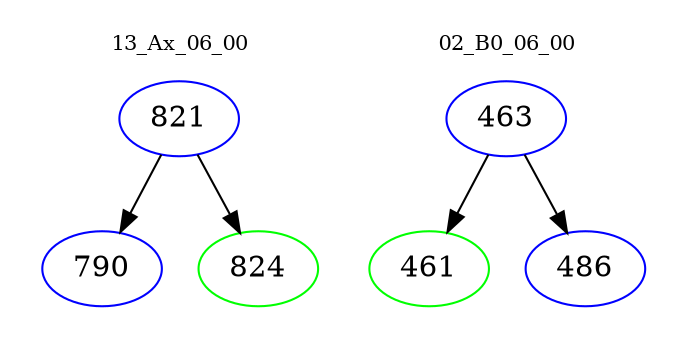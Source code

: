 digraph{
subgraph cluster_0 {
color = white
label = "13_Ax_06_00";
fontsize=10;
T0_821 [label="821", color="blue"]
T0_821 -> T0_790 [color="black"]
T0_790 [label="790", color="blue"]
T0_821 -> T0_824 [color="black"]
T0_824 [label="824", color="green"]
}
subgraph cluster_1 {
color = white
label = "02_B0_06_00";
fontsize=10;
T1_463 [label="463", color="blue"]
T1_463 -> T1_461 [color="black"]
T1_461 [label="461", color="green"]
T1_463 -> T1_486 [color="black"]
T1_486 [label="486", color="blue"]
}
}
